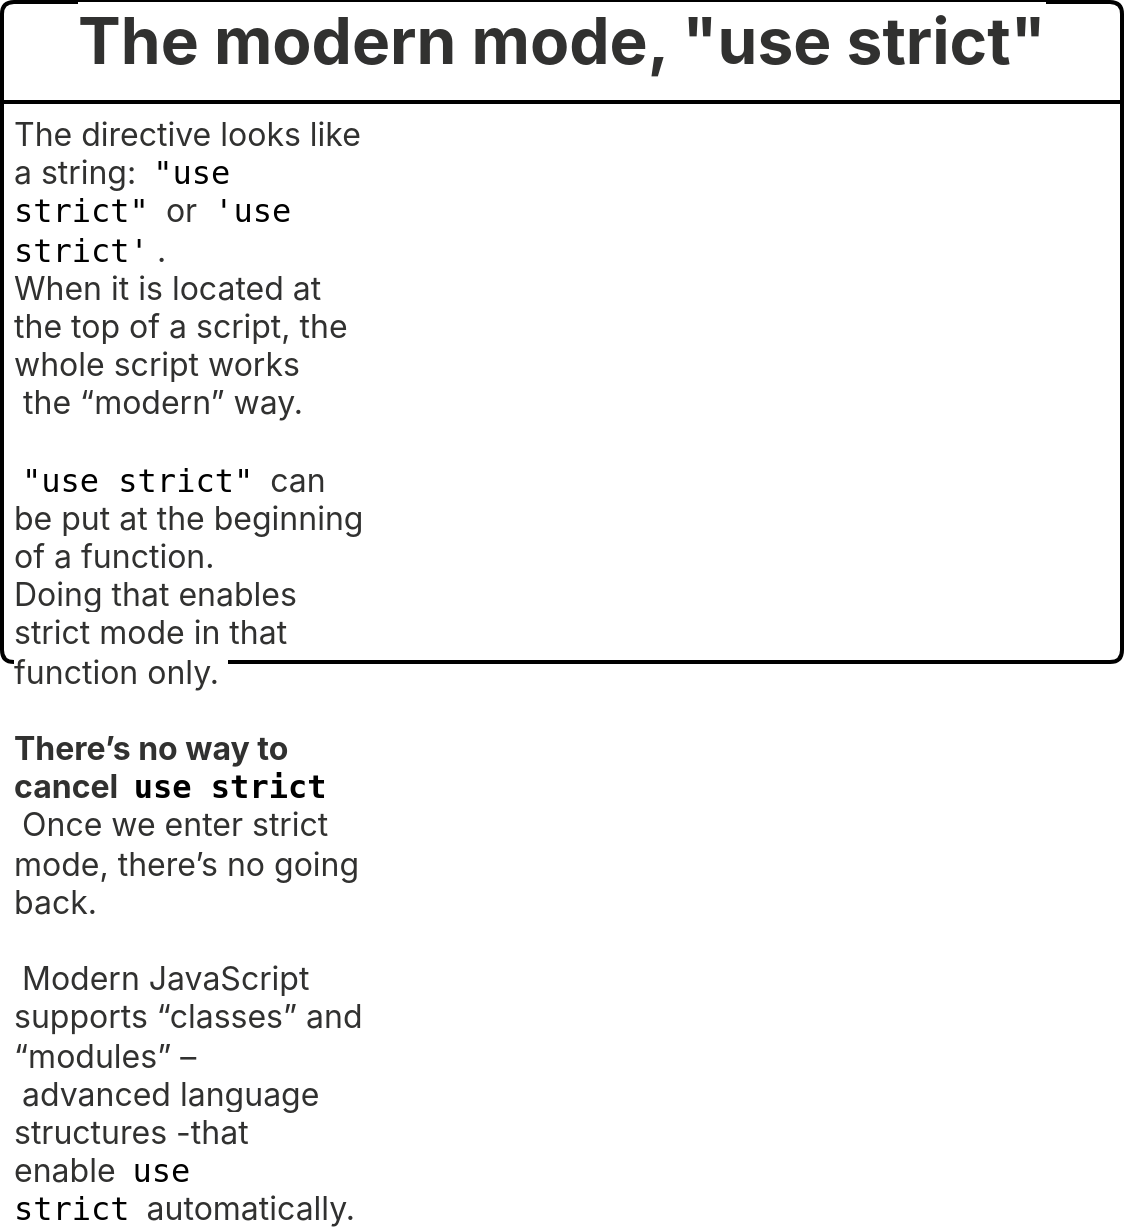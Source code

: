 <mxfile version="24.7.17">
  <diagram name="Page-1" id="ZbD-A7FkkJcu_JD2XWU1">
    <mxGraphModel dx="1434" dy="892" grid="1" gridSize="10" guides="1" tooltips="1" connect="1" arrows="1" fold="1" page="1" pageScale="1" pageWidth="827" pageHeight="1169" math="0" shadow="0">
      <root>
        <mxCell id="0" />
        <mxCell id="1" parent="0" />
        <mxCell id="2EwlFNQMndgGmQ2C2Vad-11" value="&lt;h1 style=&quot;margin: 0px auto 12px; padding: 0px; break-after: avoid; font-variant-numeric: normal; font-variant-east-asian: normal; font-variant-alternates: normal; font-size-adjust: none; font-kerning: auto; font-optical-sizing: auto; font-feature-settings: normal; font-variation-settings: normal; font-variant-position: normal; font-stretch: normal; font-size: 32px; line-height: 40px; font-family: BlinkMacSystemFont, -apple-system, &amp;quot;Segoe UI&amp;quot;, Roboto, Helvetica, Arial, sans-serif; color: rgb(49, 49, 48); text-align: start; background-color: rgb(255, 255, 255);&quot; class=&quot;main__header-title&quot;&gt;The modern mode, &quot;use strict&quot;&lt;/h1&gt;" style="swimlane;childLayout=stackLayout;horizontal=1;startSize=50;horizontalStack=0;rounded=1;fontSize=14;fontStyle=0;strokeWidth=2;resizeParent=0;resizeLast=1;shadow=0;dashed=0;align=center;arcSize=4;whiteSpace=wrap;html=1;" vertex="1" parent="1">
          <mxGeometry x="170" y="100" width="560" height="330" as="geometry">
            <mxRectangle x="170" y="100" width="500" height="70" as="alternateBounds" />
          </mxGeometry>
        </mxCell>
        <mxCell id="2EwlFNQMndgGmQ2C2Vad-12" value="&lt;span style=&quot;color: rgb(49, 49, 48); font-family: BlinkMacSystemFont, -apple-system, &amp;quot;Segoe UI&amp;quot;, Roboto, Helvetica, Arial, sans-serif; font-size: 16px; text-wrap: wrap; background-color: rgb(255, 255, 255);&quot;&gt;The directive looks like a string:&amp;nbsp;&lt;/span&gt;&lt;code style=&quot;font-family: Consolas, &amp;quot;Lucida Console&amp;quot;, Menlo, Monaco, monospace; padding: 2px 4px; background: var(--prismBlockBg); border-radius: 2px; color: var(--foregroundAlt); font-size: 16px; text-wrap: wrap;&quot;&gt;&quot;use strict&quot;&lt;/code&gt;&lt;span style=&quot;color: rgb(49, 49, 48); font-family: BlinkMacSystemFont, -apple-system, &amp;quot;Segoe UI&amp;quot;, Roboto, Helvetica, Arial, sans-serif; font-size: 16px; text-wrap: wrap; background-color: rgb(255, 255, 255);&quot;&gt;&amp;nbsp;or&amp;nbsp;&lt;/span&gt;&lt;code style=&quot;font-family: Consolas, &amp;quot;Lucida Console&amp;quot;, Menlo, Monaco, monospace; padding: 2px 4px; background: var(--prismBlockBg); border-radius: 2px; color: var(--foregroundAlt); font-size: 16px; text-wrap: wrap;&quot;&gt;&#39;use strict&#39;&lt;/code&gt;&lt;span style=&quot;color: rgb(49, 49, 48); font-family: BlinkMacSystemFont, -apple-system, &amp;quot;Segoe UI&amp;quot;, Roboto, Helvetica, Arial, sans-serif; font-size: 16px; text-wrap: wrap; background-color: rgb(255, 255, 255);&quot;&gt;.&amp;nbsp;&lt;/span&gt;&lt;div&gt;&lt;span style=&quot;color: rgb(49, 49, 48); font-family: BlinkMacSystemFont, -apple-system, &amp;quot;Segoe UI&amp;quot;, Roboto, Helvetica, Arial, sans-serif; font-size: 16px; text-wrap: wrap; background-color: rgb(255, 255, 255);&quot;&gt;When it is located at the top of a script, the whole script works&lt;/span&gt;&lt;/div&gt;&lt;div&gt;&lt;span style=&quot;color: rgb(49, 49, 48); font-family: BlinkMacSystemFont, -apple-system, &amp;quot;Segoe UI&amp;quot;, Roboto, Helvetica, Arial, sans-serif; font-size: 16px; text-wrap: wrap; background-color: rgb(255, 255, 255);&quot;&gt;&amp;nbsp;the “modern” way.&lt;br&gt;&lt;br&gt;&lt;/span&gt;&lt;code style=&quot;font-family: Consolas, &amp;quot;Lucida Console&amp;quot;, Menlo, Monaco, monospace; padding: 2px 4px; background: var(--prismBlockBg); border-radius: 2px; color: var(--foregroundAlt); font-size: 16px; text-wrap: wrap;&quot;&gt;&quot;use strict&quot;&lt;/code&gt;&lt;span style=&quot;color: rgb(49, 49, 48); font-family: BlinkMacSystemFont, -apple-system, &amp;quot;Segoe UI&amp;quot;, Roboto, Helvetica, Arial, sans-serif; font-size: 16px; text-wrap: wrap; background-color: rgb(255, 255, 255);&quot;&gt;&amp;nbsp;can be put at the beginning of a function.&amp;nbsp;&lt;/span&gt;&lt;/div&gt;&lt;div&gt;&lt;span style=&quot;color: rgb(49, 49, 48); font-family: BlinkMacSystemFont, -apple-system, &amp;quot;Segoe UI&amp;quot;, Roboto, Helvetica, Arial, sans-serif; font-size: 16px; text-wrap: wrap; background-color: rgb(255, 255, 255);&quot;&gt;Doing that enables strict mode in that function only.&amp;nbsp;&lt;/span&gt;&lt;span style=&quot;color: rgb(49, 49, 48); font-family: BlinkMacSystemFont, -apple-system, &amp;quot;Segoe UI&amp;quot;, Roboto, Helvetica, Arial, sans-serif; font-size: 16px; text-wrap: wrap; background-color: rgb(255, 255, 255);&quot;&gt;&lt;br&gt;&lt;/span&gt;&lt;/div&gt;&lt;div&gt;&lt;span style=&quot;color: rgb(49, 49, 48); font-family: BlinkMacSystemFont, -apple-system, &amp;quot;Segoe UI&amp;quot;, Roboto, Helvetica, Arial, sans-serif; font-size: 16px; text-wrap: wrap; background-color: rgb(255, 255, 255);&quot;&gt;&lt;br&gt;&lt;/span&gt;&lt;/div&gt;&lt;div&gt;&lt;span style=&quot;color: rgb(49, 49, 48); font-family: BlinkMacSystemFont, -apple-system, &amp;quot;Segoe UI&amp;quot;, Roboto, Helvetica, Arial, sans-serif; font-size: 16px; font-weight: 700; text-wrap: wrap; background-color: rgb(255, 255, 255);&quot;&gt;There’s no way to cancel&amp;nbsp;&lt;/span&gt;&lt;code style=&quot;font-family: Consolas, &amp;quot;Lucida Console&amp;quot;, Menlo, Monaco, monospace; padding: 2px 4px; background: var(--prismBlockBg); border-radius: 2px; color: var(--foregroundAlt); font-size: 16px; font-weight: 700; text-wrap: wrap;&quot;&gt;use strict&lt;/code&gt;&lt;span style=&quot;color: rgb(49, 49, 48); font-family: BlinkMacSystemFont, -apple-system, &amp;quot;Segoe UI&amp;quot;, Roboto, Helvetica, Arial, sans-serif; font-size: 16px; text-wrap: wrap; background-color: rgb(255, 255, 255);&quot;&gt;&lt;br&gt;&lt;/span&gt;&lt;/div&gt;&lt;div&gt;&lt;code style=&quot;font-family: Consolas, &amp;quot;Lucida Console&amp;quot;, Menlo, Monaco, monospace; padding: 2px 4px; background: var(--prismBlockBg); border-radius: 2px; color: var(--foregroundAlt); font-size: 16px; font-weight: 700; text-wrap: wrap;&quot;&gt;&lt;span style=&quot;color: rgb(49, 49, 48); font-family: BlinkMacSystemFont, -apple-system, &amp;quot;Segoe UI&amp;quot;, Roboto, Helvetica, Arial, sans-serif; font-weight: 400; background-color: rgb(255, 255, 255);&quot;&gt;Once we enter strict mode, there’s no going back.&lt;/span&gt;&lt;br&gt;&lt;/code&gt;&lt;/div&gt;&lt;div&gt;&lt;code style=&quot;font-family: Consolas, &amp;quot;Lucida Console&amp;quot;, Menlo, Monaco, monospace; padding: 2px 4px; background: var(--prismBlockBg); border-radius: 2px; color: var(--foregroundAlt); font-size: 16px; font-weight: 700; text-wrap: wrap;&quot;&gt;&lt;span style=&quot;color: rgb(49, 49, 48); font-family: BlinkMacSystemFont, -apple-system, &amp;quot;Segoe UI&amp;quot;, Roboto, Helvetica, Arial, sans-serif; font-weight: 400; background-color: rgb(255, 255, 255);&quot;&gt;&lt;br&gt;&lt;/span&gt;&lt;/code&gt;&lt;/div&gt;&lt;div&gt;&lt;code style=&quot;font-family: Consolas, &amp;quot;Lucida Console&amp;quot;, Menlo, Monaco, monospace; padding: 2px 4px; background: var(--prismBlockBg); border-radius: 2px; color: var(--foregroundAlt); font-size: 16px; font-weight: 700; text-wrap: wrap;&quot;&gt;&lt;span style=&quot;color: rgb(49, 49, 48); font-family: BlinkMacSystemFont, -apple-system, &amp;quot;Segoe UI&amp;quot;, Roboto, Helvetica, Arial, sans-serif; font-weight: 400; background-color: rgb(255, 255, 255);&quot;&gt;Modern JavaScript supports “classes” and “modules” –&amp;nbsp;&lt;/span&gt;&lt;/code&gt;&lt;/div&gt;&lt;div&gt;&lt;code style=&quot;font-family: Consolas, &amp;quot;Lucida Console&amp;quot;, Menlo, Monaco, monospace; padding: 2px 4px; background: var(--prismBlockBg); border-radius: 2px; color: var(--foregroundAlt); font-size: 16px; font-weight: 700; text-wrap: wrap;&quot;&gt;&lt;span style=&quot;color: rgb(49, 49, 48); font-family: BlinkMacSystemFont, -apple-system, &amp;quot;Segoe UI&amp;quot;, Roboto, Helvetica, Arial, sans-serif; font-weight: 400; background-color: rgb(255, 255, 255);&quot;&gt;advanced language structures -&lt;/span&gt;&lt;span style=&quot;font-weight: normal; color: rgb(49, 49, 48); font-family: BlinkMacSystemFont, -apple-system, &amp;quot;Segoe UI&amp;quot;, Roboto, Helvetica, Arial, sans-serif; background-color: rgb(255, 255, 255);&quot;&gt;that enable&amp;nbsp;&lt;/span&gt;&lt;code style=&quot;background: var(--prismBlockBg); color: var(--foregroundAlt); font-weight: normal; font-family: Consolas, &amp;quot;Lucida Console&amp;quot;, Menlo, Monaco, monospace; padding: 2px 4px; border-radius: 2px;&quot;&gt;use strict&lt;/code&gt;&lt;span style=&quot;font-weight: normal; color: rgb(49, 49, 48); font-family: BlinkMacSystemFont, -apple-system, &amp;quot;Segoe UI&amp;quot;, Roboto, Helvetica, Arial, sans-serif; background-color: rgb(255, 255, 255);&quot;&gt;&amp;nbsp;automatically.&amp;nbsp;&lt;/span&gt;&lt;span style=&quot;color: rgb(49, 49, 48); font-family: BlinkMacSystemFont, -apple-system, &amp;quot;Segoe UI&amp;quot;, Roboto, Helvetica, Arial, sans-serif; font-weight: 400; background-color: rgb(255, 255, 255);&quot;&gt;&lt;br&gt;&lt;/span&gt;&lt;/code&gt;&lt;/div&gt;" style="align=left;strokeColor=none;fillColor=none;spacingLeft=4;fontSize=12;verticalAlign=top;resizable=0;rotatable=0;part=1;html=1;" vertex="1" parent="2EwlFNQMndgGmQ2C2Vad-11">
          <mxGeometry y="50" width="560" height="280" as="geometry" />
        </mxCell>
      </root>
    </mxGraphModel>
  </diagram>
</mxfile>
